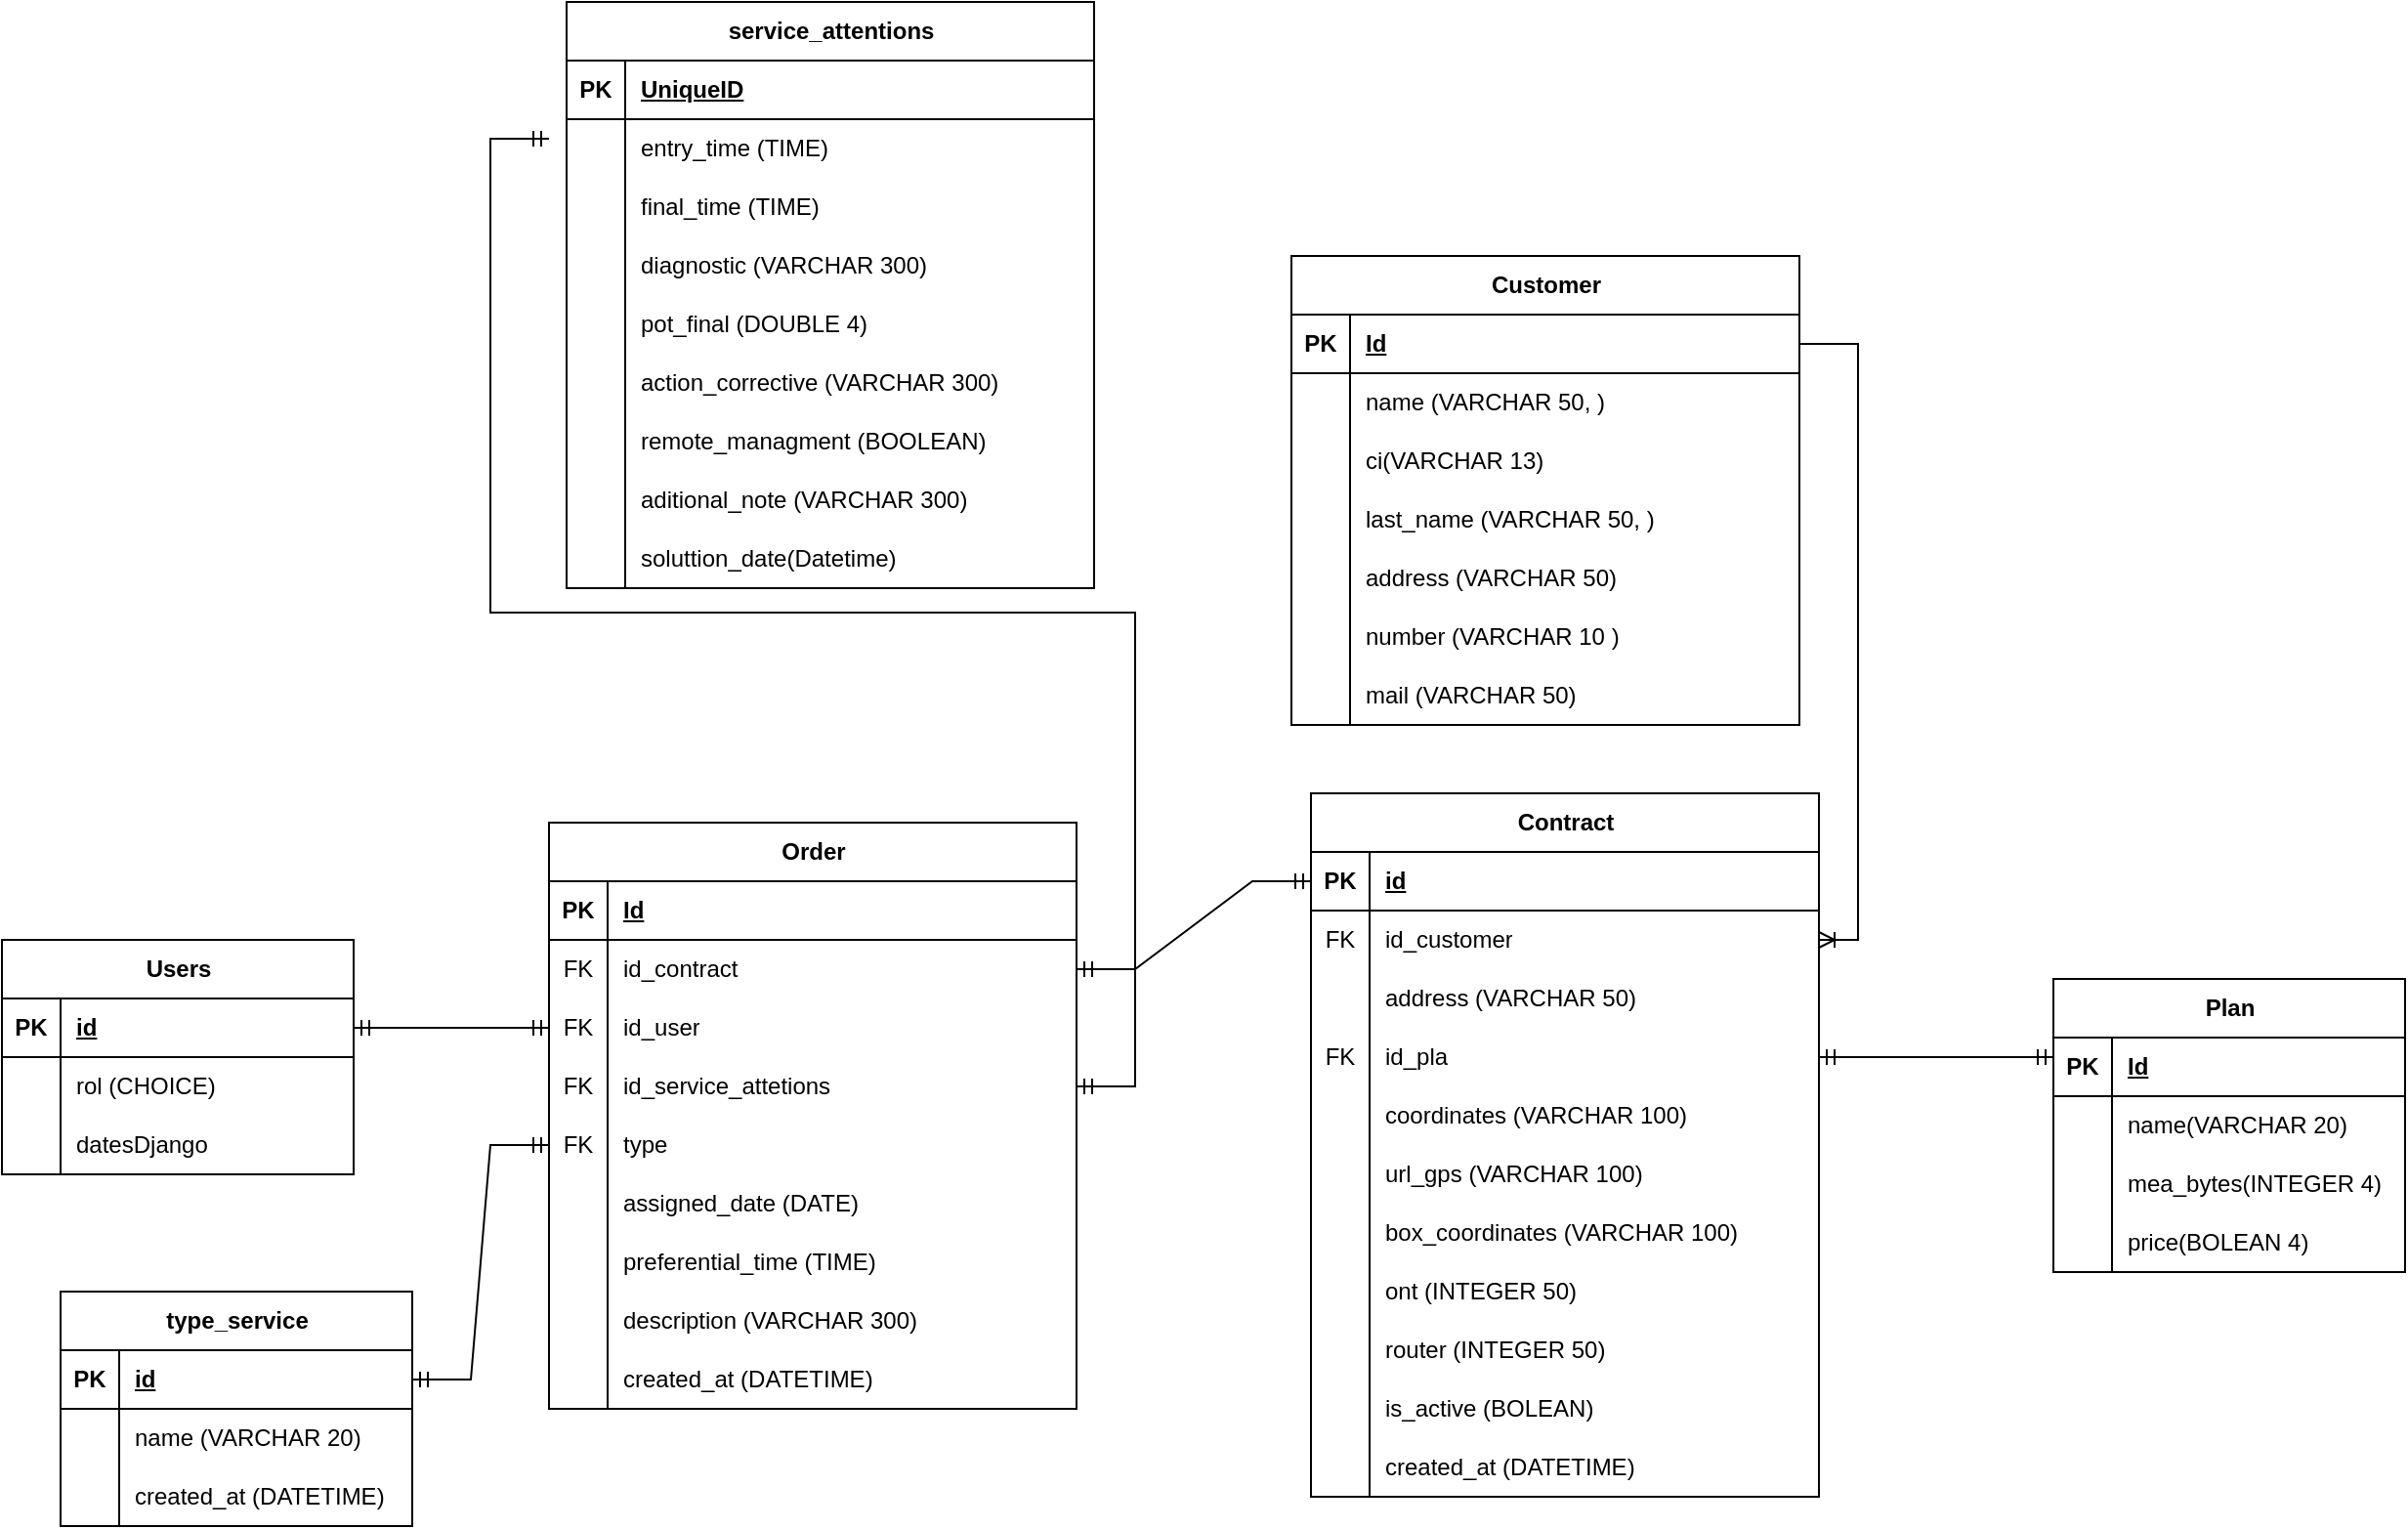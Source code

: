 <mxfile version="24.8.4">
  <diagram name="Página-1" id="Ke9Ky507XIMxo4DvuMWf">
    <mxGraphModel dx="2410" dy="1972" grid="1" gridSize="10" guides="1" tooltips="1" connect="1" arrows="1" fold="1" page="1" pageScale="1" pageWidth="827" pageHeight="1169" math="0" shadow="0">
      <root>
        <mxCell id="0" />
        <mxCell id="1" parent="0" />
        <mxCell id="CiWy5QwfZKHP5RxM1tz6-1" value="Users" style="shape=table;startSize=30;container=1;collapsible=1;childLayout=tableLayout;fixedRows=1;rowLines=0;fontStyle=1;align=center;resizeLast=1;html=1;" parent="1" vertex="1">
          <mxGeometry x="-110" y="430" width="180" height="120" as="geometry" />
        </mxCell>
        <mxCell id="CiWy5QwfZKHP5RxM1tz6-2" value="" style="shape=tableRow;horizontal=0;startSize=0;swimlaneHead=0;swimlaneBody=0;fillColor=none;collapsible=0;dropTarget=0;points=[[0,0.5],[1,0.5]];portConstraint=eastwest;top=0;left=0;right=0;bottom=1;" parent="CiWy5QwfZKHP5RxM1tz6-1" vertex="1">
          <mxGeometry y="30" width="180" height="30" as="geometry" />
        </mxCell>
        <mxCell id="CiWy5QwfZKHP5RxM1tz6-3" value="PK" style="shape=partialRectangle;connectable=0;fillColor=none;top=0;left=0;bottom=0;right=0;fontStyle=1;overflow=hidden;whiteSpace=wrap;html=1;" parent="CiWy5QwfZKHP5RxM1tz6-2" vertex="1">
          <mxGeometry width="30" height="30" as="geometry">
            <mxRectangle width="30" height="30" as="alternateBounds" />
          </mxGeometry>
        </mxCell>
        <mxCell id="CiWy5QwfZKHP5RxM1tz6-4" value="id" style="shape=partialRectangle;connectable=0;fillColor=none;top=0;left=0;bottom=0;right=0;align=left;spacingLeft=6;fontStyle=5;overflow=hidden;whiteSpace=wrap;html=1;" parent="CiWy5QwfZKHP5RxM1tz6-2" vertex="1">
          <mxGeometry x="30" width="150" height="30" as="geometry">
            <mxRectangle width="150" height="30" as="alternateBounds" />
          </mxGeometry>
        </mxCell>
        <mxCell id="CiWy5QwfZKHP5RxM1tz6-8" value="" style="shape=tableRow;horizontal=0;startSize=0;swimlaneHead=0;swimlaneBody=0;fillColor=none;collapsible=0;dropTarget=0;points=[[0,0.5],[1,0.5]];portConstraint=eastwest;top=0;left=0;right=0;bottom=0;" parent="CiWy5QwfZKHP5RxM1tz6-1" vertex="1">
          <mxGeometry y="60" width="180" height="30" as="geometry" />
        </mxCell>
        <mxCell id="CiWy5QwfZKHP5RxM1tz6-9" value="" style="shape=partialRectangle;connectable=0;fillColor=none;top=0;left=0;bottom=0;right=0;editable=1;overflow=hidden;whiteSpace=wrap;html=1;" parent="CiWy5QwfZKHP5RxM1tz6-8" vertex="1">
          <mxGeometry width="30" height="30" as="geometry">
            <mxRectangle width="30" height="30" as="alternateBounds" />
          </mxGeometry>
        </mxCell>
        <mxCell id="CiWy5QwfZKHP5RxM1tz6-10" value="rol (CHOICE)" style="shape=partialRectangle;connectable=0;fillColor=none;top=0;left=0;bottom=0;right=0;align=left;spacingLeft=6;overflow=hidden;whiteSpace=wrap;html=1;" parent="CiWy5QwfZKHP5RxM1tz6-8" vertex="1">
          <mxGeometry x="30" width="150" height="30" as="geometry">
            <mxRectangle width="150" height="30" as="alternateBounds" />
          </mxGeometry>
        </mxCell>
        <mxCell id="CiWy5QwfZKHP5RxM1tz6-5" value="" style="shape=tableRow;horizontal=0;startSize=0;swimlaneHead=0;swimlaneBody=0;fillColor=none;collapsible=0;dropTarget=0;points=[[0,0.5],[1,0.5]];portConstraint=eastwest;top=0;left=0;right=0;bottom=0;" parent="CiWy5QwfZKHP5RxM1tz6-1" vertex="1">
          <mxGeometry y="90" width="180" height="30" as="geometry" />
        </mxCell>
        <mxCell id="CiWy5QwfZKHP5RxM1tz6-6" value="" style="shape=partialRectangle;connectable=0;fillColor=none;top=0;left=0;bottom=0;right=0;editable=1;overflow=hidden;whiteSpace=wrap;html=1;" parent="CiWy5QwfZKHP5RxM1tz6-5" vertex="1">
          <mxGeometry width="30" height="30" as="geometry">
            <mxRectangle width="30" height="30" as="alternateBounds" />
          </mxGeometry>
        </mxCell>
        <mxCell id="CiWy5QwfZKHP5RxM1tz6-7" value="datesDjango" style="shape=partialRectangle;connectable=0;fillColor=none;top=0;left=0;bottom=0;right=0;align=left;spacingLeft=6;overflow=hidden;whiteSpace=wrap;html=1;" parent="CiWy5QwfZKHP5RxM1tz6-5" vertex="1">
          <mxGeometry x="30" width="150" height="30" as="geometry">
            <mxRectangle width="150" height="30" as="alternateBounds" />
          </mxGeometry>
        </mxCell>
        <mxCell id="CiWy5QwfZKHP5RxM1tz6-52" value="Contract" style="shape=table;startSize=30;container=1;collapsible=1;childLayout=tableLayout;fixedRows=1;rowLines=0;fontStyle=1;align=center;resizeLast=1;html=1;" parent="1" vertex="1">
          <mxGeometry x="560" y="355" width="260" height="360" as="geometry" />
        </mxCell>
        <mxCell id="CiWy5QwfZKHP5RxM1tz6-53" value="" style="shape=tableRow;horizontal=0;startSize=0;swimlaneHead=0;swimlaneBody=0;fillColor=none;collapsible=0;dropTarget=0;points=[[0,0.5],[1,0.5]];portConstraint=eastwest;top=0;left=0;right=0;bottom=1;" parent="CiWy5QwfZKHP5RxM1tz6-52" vertex="1">
          <mxGeometry y="30" width="260" height="30" as="geometry" />
        </mxCell>
        <mxCell id="CiWy5QwfZKHP5RxM1tz6-54" value="PK" style="shape=partialRectangle;connectable=0;fillColor=none;top=0;left=0;bottom=0;right=0;fontStyle=1;overflow=hidden;whiteSpace=wrap;html=1;" parent="CiWy5QwfZKHP5RxM1tz6-53" vertex="1">
          <mxGeometry width="30" height="30" as="geometry">
            <mxRectangle width="30" height="30" as="alternateBounds" />
          </mxGeometry>
        </mxCell>
        <mxCell id="CiWy5QwfZKHP5RxM1tz6-55" value="id" style="shape=partialRectangle;connectable=0;fillColor=none;top=0;left=0;bottom=0;right=0;align=left;spacingLeft=6;fontStyle=5;overflow=hidden;whiteSpace=wrap;html=1;" parent="CiWy5QwfZKHP5RxM1tz6-53" vertex="1">
          <mxGeometry x="30" width="230" height="30" as="geometry">
            <mxRectangle width="230" height="30" as="alternateBounds" />
          </mxGeometry>
        </mxCell>
        <mxCell id="CiWy5QwfZKHP5RxM1tz6-78" value="" style="shape=tableRow;horizontal=0;startSize=0;swimlaneHead=0;swimlaneBody=0;fillColor=none;collapsible=0;dropTarget=0;points=[[0,0.5],[1,0.5]];portConstraint=eastwest;top=0;left=0;right=0;bottom=0;" parent="CiWy5QwfZKHP5RxM1tz6-52" vertex="1">
          <mxGeometry y="60" width="260" height="30" as="geometry" />
        </mxCell>
        <mxCell id="CiWy5QwfZKHP5RxM1tz6-79" value="FK" style="shape=partialRectangle;connectable=0;fillColor=none;top=0;left=0;bottom=0;right=0;editable=1;overflow=hidden;whiteSpace=wrap;html=1;" parent="CiWy5QwfZKHP5RxM1tz6-78" vertex="1">
          <mxGeometry width="30" height="30" as="geometry">
            <mxRectangle width="30" height="30" as="alternateBounds" />
          </mxGeometry>
        </mxCell>
        <mxCell id="CiWy5QwfZKHP5RxM1tz6-80" value="id_customer" style="shape=partialRectangle;connectable=0;fillColor=none;top=0;left=0;bottom=0;right=0;align=left;spacingLeft=6;overflow=hidden;whiteSpace=wrap;html=1;" parent="CiWy5QwfZKHP5RxM1tz6-78" vertex="1">
          <mxGeometry x="30" width="230" height="30" as="geometry">
            <mxRectangle width="230" height="30" as="alternateBounds" />
          </mxGeometry>
        </mxCell>
        <mxCell id="CiWy5QwfZKHP5RxM1tz6-56" value="" style="shape=tableRow;horizontal=0;startSize=0;swimlaneHead=0;swimlaneBody=0;fillColor=none;collapsible=0;dropTarget=0;points=[[0,0.5],[1,0.5]];portConstraint=eastwest;top=0;left=0;right=0;bottom=0;" parent="CiWy5QwfZKHP5RxM1tz6-52" vertex="1">
          <mxGeometry y="90" width="260" height="30" as="geometry" />
        </mxCell>
        <mxCell id="CiWy5QwfZKHP5RxM1tz6-57" value="" style="shape=partialRectangle;connectable=0;fillColor=none;top=0;left=0;bottom=0;right=0;editable=1;overflow=hidden;whiteSpace=wrap;html=1;" parent="CiWy5QwfZKHP5RxM1tz6-56" vertex="1">
          <mxGeometry width="30" height="30" as="geometry">
            <mxRectangle width="30" height="30" as="alternateBounds" />
          </mxGeometry>
        </mxCell>
        <mxCell id="CiWy5QwfZKHP5RxM1tz6-58" value="address (VARCHAR 50)" style="shape=partialRectangle;connectable=0;fillColor=none;top=0;left=0;bottom=0;right=0;align=left;spacingLeft=6;overflow=hidden;whiteSpace=wrap;html=1;" parent="CiWy5QwfZKHP5RxM1tz6-56" vertex="1">
          <mxGeometry x="30" width="230" height="30" as="geometry">
            <mxRectangle width="230" height="30" as="alternateBounds" />
          </mxGeometry>
        </mxCell>
        <mxCell id="CiWy5QwfZKHP5RxM1tz6-59" value="" style="shape=tableRow;horizontal=0;startSize=0;swimlaneHead=0;swimlaneBody=0;fillColor=none;collapsible=0;dropTarget=0;points=[[0,0.5],[1,0.5]];portConstraint=eastwest;top=0;left=0;right=0;bottom=0;" parent="CiWy5QwfZKHP5RxM1tz6-52" vertex="1">
          <mxGeometry y="120" width="260" height="30" as="geometry" />
        </mxCell>
        <mxCell id="CiWy5QwfZKHP5RxM1tz6-60" value="FK" style="shape=partialRectangle;connectable=0;fillColor=none;top=0;left=0;bottom=0;right=0;editable=1;overflow=hidden;whiteSpace=wrap;html=1;" parent="CiWy5QwfZKHP5RxM1tz6-59" vertex="1">
          <mxGeometry width="30" height="30" as="geometry">
            <mxRectangle width="30" height="30" as="alternateBounds" />
          </mxGeometry>
        </mxCell>
        <mxCell id="CiWy5QwfZKHP5RxM1tz6-61" value="id_pla" style="shape=partialRectangle;connectable=0;fillColor=none;top=0;left=0;bottom=0;right=0;align=left;spacingLeft=6;overflow=hidden;whiteSpace=wrap;html=1;" parent="CiWy5QwfZKHP5RxM1tz6-59" vertex="1">
          <mxGeometry x="30" width="230" height="30" as="geometry">
            <mxRectangle width="230" height="30" as="alternateBounds" />
          </mxGeometry>
        </mxCell>
        <mxCell id="CiWy5QwfZKHP5RxM1tz6-62" value="" style="shape=tableRow;horizontal=0;startSize=0;swimlaneHead=0;swimlaneBody=0;fillColor=none;collapsible=0;dropTarget=0;points=[[0,0.5],[1,0.5]];portConstraint=eastwest;top=0;left=0;right=0;bottom=0;" parent="CiWy5QwfZKHP5RxM1tz6-52" vertex="1">
          <mxGeometry y="150" width="260" height="30" as="geometry" />
        </mxCell>
        <mxCell id="CiWy5QwfZKHP5RxM1tz6-63" value="" style="shape=partialRectangle;connectable=0;fillColor=none;top=0;left=0;bottom=0;right=0;editable=1;overflow=hidden;whiteSpace=wrap;html=1;" parent="CiWy5QwfZKHP5RxM1tz6-62" vertex="1">
          <mxGeometry width="30" height="30" as="geometry">
            <mxRectangle width="30" height="30" as="alternateBounds" />
          </mxGeometry>
        </mxCell>
        <mxCell id="CiWy5QwfZKHP5RxM1tz6-64" value="coordinates (VARCHAR 100)" style="shape=partialRectangle;connectable=0;fillColor=none;top=0;left=0;bottom=0;right=0;align=left;spacingLeft=6;overflow=hidden;whiteSpace=wrap;html=1;" parent="CiWy5QwfZKHP5RxM1tz6-62" vertex="1">
          <mxGeometry x="30" width="230" height="30" as="geometry">
            <mxRectangle width="230" height="30" as="alternateBounds" />
          </mxGeometry>
        </mxCell>
        <mxCell id="CiWy5QwfZKHP5RxM1tz6-65" value="" style="shape=tableRow;horizontal=0;startSize=0;swimlaneHead=0;swimlaneBody=0;fillColor=none;collapsible=0;dropTarget=0;points=[[0,0.5],[1,0.5]];portConstraint=eastwest;top=0;left=0;right=0;bottom=0;" parent="CiWy5QwfZKHP5RxM1tz6-52" vertex="1">
          <mxGeometry y="180" width="260" height="30" as="geometry" />
        </mxCell>
        <mxCell id="CiWy5QwfZKHP5RxM1tz6-66" value="" style="shape=partialRectangle;connectable=0;fillColor=none;top=0;left=0;bottom=0;right=0;editable=1;overflow=hidden;whiteSpace=wrap;html=1;" parent="CiWy5QwfZKHP5RxM1tz6-65" vertex="1">
          <mxGeometry width="30" height="30" as="geometry">
            <mxRectangle width="30" height="30" as="alternateBounds" />
          </mxGeometry>
        </mxCell>
        <mxCell id="CiWy5QwfZKHP5RxM1tz6-67" value="url_gps (VARCHAR 100)" style="shape=partialRectangle;connectable=0;fillColor=none;top=0;left=0;bottom=0;right=0;align=left;spacingLeft=6;overflow=hidden;whiteSpace=wrap;html=1;" parent="CiWy5QwfZKHP5RxM1tz6-65" vertex="1">
          <mxGeometry x="30" width="230" height="30" as="geometry">
            <mxRectangle width="230" height="30" as="alternateBounds" />
          </mxGeometry>
        </mxCell>
        <mxCell id="CiWy5QwfZKHP5RxM1tz6-68" value="" style="shape=tableRow;horizontal=0;startSize=0;swimlaneHead=0;swimlaneBody=0;fillColor=none;collapsible=0;dropTarget=0;points=[[0,0.5],[1,0.5]];portConstraint=eastwest;top=0;left=0;right=0;bottom=0;" parent="CiWy5QwfZKHP5RxM1tz6-52" vertex="1">
          <mxGeometry y="210" width="260" height="30" as="geometry" />
        </mxCell>
        <mxCell id="CiWy5QwfZKHP5RxM1tz6-69" value="" style="shape=partialRectangle;connectable=0;fillColor=none;top=0;left=0;bottom=0;right=0;editable=1;overflow=hidden;whiteSpace=wrap;html=1;" parent="CiWy5QwfZKHP5RxM1tz6-68" vertex="1">
          <mxGeometry width="30" height="30" as="geometry">
            <mxRectangle width="30" height="30" as="alternateBounds" />
          </mxGeometry>
        </mxCell>
        <mxCell id="CiWy5QwfZKHP5RxM1tz6-70" value="box_coordinates (VARCHAR 100)" style="shape=partialRectangle;connectable=0;fillColor=none;top=0;left=0;bottom=0;right=0;align=left;spacingLeft=6;overflow=hidden;whiteSpace=wrap;html=1;" parent="CiWy5QwfZKHP5RxM1tz6-68" vertex="1">
          <mxGeometry x="30" width="230" height="30" as="geometry">
            <mxRectangle width="230" height="30" as="alternateBounds" />
          </mxGeometry>
        </mxCell>
        <mxCell id="CiWy5QwfZKHP5RxM1tz6-71" value="" style="shape=tableRow;horizontal=0;startSize=0;swimlaneHead=0;swimlaneBody=0;fillColor=none;collapsible=0;dropTarget=0;points=[[0,0.5],[1,0.5]];portConstraint=eastwest;top=0;left=0;right=0;bottom=0;" parent="CiWy5QwfZKHP5RxM1tz6-52" vertex="1">
          <mxGeometry y="240" width="260" height="30" as="geometry" />
        </mxCell>
        <mxCell id="CiWy5QwfZKHP5RxM1tz6-72" value="" style="shape=partialRectangle;connectable=0;fillColor=none;top=0;left=0;bottom=0;right=0;editable=1;overflow=hidden;whiteSpace=wrap;html=1;" parent="CiWy5QwfZKHP5RxM1tz6-71" vertex="1">
          <mxGeometry width="30" height="30" as="geometry">
            <mxRectangle width="30" height="30" as="alternateBounds" />
          </mxGeometry>
        </mxCell>
        <mxCell id="CiWy5QwfZKHP5RxM1tz6-73" value="ont (INTEGER 50)" style="shape=partialRectangle;connectable=0;fillColor=none;top=0;left=0;bottom=0;right=0;align=left;spacingLeft=6;overflow=hidden;whiteSpace=wrap;html=1;" parent="CiWy5QwfZKHP5RxM1tz6-71" vertex="1">
          <mxGeometry x="30" width="230" height="30" as="geometry">
            <mxRectangle width="230" height="30" as="alternateBounds" />
          </mxGeometry>
        </mxCell>
        <mxCell id="CiWy5QwfZKHP5RxM1tz6-74" value="" style="shape=tableRow;horizontal=0;startSize=0;swimlaneHead=0;swimlaneBody=0;fillColor=none;collapsible=0;dropTarget=0;points=[[0,0.5],[1,0.5]];portConstraint=eastwest;top=0;left=0;right=0;bottom=0;" parent="CiWy5QwfZKHP5RxM1tz6-52" vertex="1">
          <mxGeometry y="270" width="260" height="30" as="geometry" />
        </mxCell>
        <mxCell id="CiWy5QwfZKHP5RxM1tz6-75" value="" style="shape=partialRectangle;connectable=0;fillColor=none;top=0;left=0;bottom=0;right=0;editable=1;overflow=hidden;whiteSpace=wrap;html=1;" parent="CiWy5QwfZKHP5RxM1tz6-74" vertex="1">
          <mxGeometry width="30" height="30" as="geometry">
            <mxRectangle width="30" height="30" as="alternateBounds" />
          </mxGeometry>
        </mxCell>
        <mxCell id="CiWy5QwfZKHP5RxM1tz6-76" value="router (INTEGER 50)" style="shape=partialRectangle;connectable=0;fillColor=none;top=0;left=0;bottom=0;right=0;align=left;spacingLeft=6;overflow=hidden;whiteSpace=wrap;html=1;" parent="CiWy5QwfZKHP5RxM1tz6-74" vertex="1">
          <mxGeometry x="30" width="230" height="30" as="geometry">
            <mxRectangle width="230" height="30" as="alternateBounds" />
          </mxGeometry>
        </mxCell>
        <mxCell id="CiWy5QwfZKHP5RxM1tz6-147" value="" style="shape=tableRow;horizontal=0;startSize=0;swimlaneHead=0;swimlaneBody=0;fillColor=none;collapsible=0;dropTarget=0;points=[[0,0.5],[1,0.5]];portConstraint=eastwest;top=0;left=0;right=0;bottom=0;" parent="CiWy5QwfZKHP5RxM1tz6-52" vertex="1">
          <mxGeometry y="300" width="260" height="30" as="geometry" />
        </mxCell>
        <mxCell id="CiWy5QwfZKHP5RxM1tz6-148" value="" style="shape=partialRectangle;connectable=0;fillColor=none;top=0;left=0;bottom=0;right=0;editable=1;overflow=hidden;whiteSpace=wrap;html=1;" parent="CiWy5QwfZKHP5RxM1tz6-147" vertex="1">
          <mxGeometry width="30" height="30" as="geometry">
            <mxRectangle width="30" height="30" as="alternateBounds" />
          </mxGeometry>
        </mxCell>
        <mxCell id="CiWy5QwfZKHP5RxM1tz6-149" value="is_active (BOLEAN)" style="shape=partialRectangle;connectable=0;fillColor=none;top=0;left=0;bottom=0;right=0;align=left;spacingLeft=6;overflow=hidden;whiteSpace=wrap;html=1;" parent="CiWy5QwfZKHP5RxM1tz6-147" vertex="1">
          <mxGeometry x="30" width="230" height="30" as="geometry">
            <mxRectangle width="230" height="30" as="alternateBounds" />
          </mxGeometry>
        </mxCell>
        <mxCell id="CiWy5QwfZKHP5RxM1tz6-187" value="" style="shape=tableRow;horizontal=0;startSize=0;swimlaneHead=0;swimlaneBody=0;fillColor=none;collapsible=0;dropTarget=0;points=[[0,0.5],[1,0.5]];portConstraint=eastwest;top=0;left=0;right=0;bottom=0;" parent="CiWy5QwfZKHP5RxM1tz6-52" vertex="1">
          <mxGeometry y="330" width="260" height="30" as="geometry" />
        </mxCell>
        <mxCell id="CiWy5QwfZKHP5RxM1tz6-188" value="" style="shape=partialRectangle;connectable=0;fillColor=none;top=0;left=0;bottom=0;right=0;editable=1;overflow=hidden;whiteSpace=wrap;html=1;" parent="CiWy5QwfZKHP5RxM1tz6-187" vertex="1">
          <mxGeometry width="30" height="30" as="geometry">
            <mxRectangle width="30" height="30" as="alternateBounds" />
          </mxGeometry>
        </mxCell>
        <mxCell id="CiWy5QwfZKHP5RxM1tz6-189" value="created_at (DATETIME)" style="shape=partialRectangle;connectable=0;fillColor=none;top=0;left=0;bottom=0;right=0;align=left;spacingLeft=6;overflow=hidden;whiteSpace=wrap;html=1;" parent="CiWy5QwfZKHP5RxM1tz6-187" vertex="1">
          <mxGeometry x="30" width="230" height="30" as="geometry">
            <mxRectangle width="230" height="30" as="alternateBounds" />
          </mxGeometry>
        </mxCell>
        <mxCell id="CiWy5QwfZKHP5RxM1tz6-14" value="Customer" style="shape=table;startSize=30;container=1;collapsible=1;childLayout=tableLayout;fixedRows=1;rowLines=0;fontStyle=1;align=center;resizeLast=1;html=1;" parent="1" vertex="1">
          <mxGeometry x="550" y="80" width="260" height="240" as="geometry" />
        </mxCell>
        <mxCell id="CiWy5QwfZKHP5RxM1tz6-15" value="" style="shape=tableRow;horizontal=0;startSize=0;swimlaneHead=0;swimlaneBody=0;fillColor=none;collapsible=0;dropTarget=0;points=[[0,0.5],[1,0.5]];portConstraint=eastwest;top=0;left=0;right=0;bottom=1;" parent="CiWy5QwfZKHP5RxM1tz6-14" vertex="1">
          <mxGeometry y="30" width="260" height="30" as="geometry" />
        </mxCell>
        <mxCell id="CiWy5QwfZKHP5RxM1tz6-16" value="PK" style="shape=partialRectangle;connectable=0;fillColor=none;top=0;left=0;bottom=0;right=0;fontStyle=1;overflow=hidden;whiteSpace=wrap;html=1;" parent="CiWy5QwfZKHP5RxM1tz6-15" vertex="1">
          <mxGeometry width="30" height="30" as="geometry">
            <mxRectangle width="30" height="30" as="alternateBounds" />
          </mxGeometry>
        </mxCell>
        <mxCell id="CiWy5QwfZKHP5RxM1tz6-17" value="Id" style="shape=partialRectangle;connectable=0;fillColor=none;top=0;left=0;bottom=0;right=0;align=left;spacingLeft=6;fontStyle=5;overflow=hidden;whiteSpace=wrap;html=1;" parent="CiWy5QwfZKHP5RxM1tz6-15" vertex="1">
          <mxGeometry x="30" width="230" height="30" as="geometry">
            <mxRectangle width="230" height="30" as="alternateBounds" />
          </mxGeometry>
        </mxCell>
        <mxCell id="ktYe_X0hjbZB-a_wrZlX-40" value="" style="shape=tableRow;horizontal=0;startSize=0;swimlaneHead=0;swimlaneBody=0;fillColor=none;collapsible=0;dropTarget=0;points=[[0,0.5],[1,0.5]];portConstraint=eastwest;top=0;left=0;right=0;bottom=0;" vertex="1" parent="CiWy5QwfZKHP5RxM1tz6-14">
          <mxGeometry y="60" width="260" height="30" as="geometry" />
        </mxCell>
        <mxCell id="ktYe_X0hjbZB-a_wrZlX-41" value="" style="shape=partialRectangle;connectable=0;fillColor=none;top=0;left=0;bottom=0;right=0;editable=1;overflow=hidden;whiteSpace=wrap;html=1;" vertex="1" parent="ktYe_X0hjbZB-a_wrZlX-40">
          <mxGeometry width="30" height="30" as="geometry">
            <mxRectangle width="30" height="30" as="alternateBounds" />
          </mxGeometry>
        </mxCell>
        <mxCell id="ktYe_X0hjbZB-a_wrZlX-42" value="name (VARCHAR 50, )" style="shape=partialRectangle;connectable=0;fillColor=none;top=0;left=0;bottom=0;right=0;align=left;spacingLeft=6;overflow=hidden;whiteSpace=wrap;html=1;" vertex="1" parent="ktYe_X0hjbZB-a_wrZlX-40">
          <mxGeometry x="30" width="230" height="30" as="geometry">
            <mxRectangle width="230" height="30" as="alternateBounds" />
          </mxGeometry>
        </mxCell>
        <mxCell id="CiWy5QwfZKHP5RxM1tz6-18" value="" style="shape=tableRow;horizontal=0;startSize=0;swimlaneHead=0;swimlaneBody=0;fillColor=none;collapsible=0;dropTarget=0;points=[[0,0.5],[1,0.5]];portConstraint=eastwest;top=0;left=0;right=0;bottom=0;" parent="CiWy5QwfZKHP5RxM1tz6-14" vertex="1">
          <mxGeometry y="90" width="260" height="30" as="geometry" />
        </mxCell>
        <mxCell id="CiWy5QwfZKHP5RxM1tz6-19" value="" style="shape=partialRectangle;connectable=0;fillColor=none;top=0;left=0;bottom=0;right=0;editable=1;overflow=hidden;whiteSpace=wrap;html=1;" parent="CiWy5QwfZKHP5RxM1tz6-18" vertex="1">
          <mxGeometry width="30" height="30" as="geometry">
            <mxRectangle width="30" height="30" as="alternateBounds" />
          </mxGeometry>
        </mxCell>
        <mxCell id="CiWy5QwfZKHP5RxM1tz6-20" value="ci(VARCHAR 13)" style="shape=partialRectangle;connectable=0;fillColor=none;top=0;left=0;bottom=0;right=0;align=left;spacingLeft=6;overflow=hidden;whiteSpace=wrap;html=1;" parent="CiWy5QwfZKHP5RxM1tz6-18" vertex="1">
          <mxGeometry x="30" width="230" height="30" as="geometry">
            <mxRectangle width="230" height="30" as="alternateBounds" />
          </mxGeometry>
        </mxCell>
        <mxCell id="CiWy5QwfZKHP5RxM1tz6-21" value="" style="shape=tableRow;horizontal=0;startSize=0;swimlaneHead=0;swimlaneBody=0;fillColor=none;collapsible=0;dropTarget=0;points=[[0,0.5],[1,0.5]];portConstraint=eastwest;top=0;left=0;right=0;bottom=0;" parent="CiWy5QwfZKHP5RxM1tz6-14" vertex="1">
          <mxGeometry y="120" width="260" height="30" as="geometry" />
        </mxCell>
        <mxCell id="CiWy5QwfZKHP5RxM1tz6-22" value="" style="shape=partialRectangle;connectable=0;fillColor=none;top=0;left=0;bottom=0;right=0;editable=1;overflow=hidden;whiteSpace=wrap;html=1;" parent="CiWy5QwfZKHP5RxM1tz6-21" vertex="1">
          <mxGeometry width="30" height="30" as="geometry">
            <mxRectangle width="30" height="30" as="alternateBounds" />
          </mxGeometry>
        </mxCell>
        <mxCell id="CiWy5QwfZKHP5RxM1tz6-23" value="last_name (VARCHAR 50, )" style="shape=partialRectangle;connectable=0;fillColor=none;top=0;left=0;bottom=0;right=0;align=left;spacingLeft=6;overflow=hidden;whiteSpace=wrap;html=1;" parent="CiWy5QwfZKHP5RxM1tz6-21" vertex="1">
          <mxGeometry x="30" width="230" height="30" as="geometry">
            <mxRectangle width="230" height="30" as="alternateBounds" />
          </mxGeometry>
        </mxCell>
        <mxCell id="CiWy5QwfZKHP5RxM1tz6-24" value="" style="shape=tableRow;horizontal=0;startSize=0;swimlaneHead=0;swimlaneBody=0;fillColor=none;collapsible=0;dropTarget=0;points=[[0,0.5],[1,0.5]];portConstraint=eastwest;top=0;left=0;right=0;bottom=0;" parent="CiWy5QwfZKHP5RxM1tz6-14" vertex="1">
          <mxGeometry y="150" width="260" height="30" as="geometry" />
        </mxCell>
        <mxCell id="CiWy5QwfZKHP5RxM1tz6-25" value="" style="shape=partialRectangle;connectable=0;fillColor=none;top=0;left=0;bottom=0;right=0;editable=1;overflow=hidden;whiteSpace=wrap;html=1;" parent="CiWy5QwfZKHP5RxM1tz6-24" vertex="1">
          <mxGeometry width="30" height="30" as="geometry">
            <mxRectangle width="30" height="30" as="alternateBounds" />
          </mxGeometry>
        </mxCell>
        <mxCell id="CiWy5QwfZKHP5RxM1tz6-26" value="address (VARCHAR 50)" style="shape=partialRectangle;connectable=0;fillColor=none;top=0;left=0;bottom=0;right=0;align=left;spacingLeft=6;overflow=hidden;whiteSpace=wrap;html=1;" parent="CiWy5QwfZKHP5RxM1tz6-24" vertex="1">
          <mxGeometry x="30" width="230" height="30" as="geometry">
            <mxRectangle width="230" height="30" as="alternateBounds" />
          </mxGeometry>
        </mxCell>
        <mxCell id="CiWy5QwfZKHP5RxM1tz6-46" value="" style="shape=tableRow;horizontal=0;startSize=0;swimlaneHead=0;swimlaneBody=0;fillColor=none;collapsible=0;dropTarget=0;points=[[0,0.5],[1,0.5]];portConstraint=eastwest;top=0;left=0;right=0;bottom=0;" parent="CiWy5QwfZKHP5RxM1tz6-14" vertex="1">
          <mxGeometry y="180" width="260" height="30" as="geometry" />
        </mxCell>
        <mxCell id="CiWy5QwfZKHP5RxM1tz6-47" value="" style="shape=partialRectangle;connectable=0;fillColor=none;top=0;left=0;bottom=0;right=0;editable=1;overflow=hidden;whiteSpace=wrap;html=1;" parent="CiWy5QwfZKHP5RxM1tz6-46" vertex="1">
          <mxGeometry width="30" height="30" as="geometry">
            <mxRectangle width="30" height="30" as="alternateBounds" />
          </mxGeometry>
        </mxCell>
        <mxCell id="CiWy5QwfZKHP5RxM1tz6-48" value="number (VARCHAR 10 )" style="shape=partialRectangle;connectable=0;fillColor=none;top=0;left=0;bottom=0;right=0;align=left;spacingLeft=6;overflow=hidden;whiteSpace=wrap;html=1;" parent="CiWy5QwfZKHP5RxM1tz6-46" vertex="1">
          <mxGeometry x="30" width="230" height="30" as="geometry">
            <mxRectangle width="230" height="30" as="alternateBounds" />
          </mxGeometry>
        </mxCell>
        <mxCell id="CiWy5QwfZKHP5RxM1tz6-49" value="" style="shape=tableRow;horizontal=0;startSize=0;swimlaneHead=0;swimlaneBody=0;fillColor=none;collapsible=0;dropTarget=0;points=[[0,0.5],[1,0.5]];portConstraint=eastwest;top=0;left=0;right=0;bottom=0;" parent="CiWy5QwfZKHP5RxM1tz6-14" vertex="1">
          <mxGeometry y="210" width="260" height="30" as="geometry" />
        </mxCell>
        <mxCell id="CiWy5QwfZKHP5RxM1tz6-50" value="" style="shape=partialRectangle;connectable=0;fillColor=none;top=0;left=0;bottom=0;right=0;editable=1;overflow=hidden;whiteSpace=wrap;html=1;" parent="CiWy5QwfZKHP5RxM1tz6-49" vertex="1">
          <mxGeometry width="30" height="30" as="geometry">
            <mxRectangle width="30" height="30" as="alternateBounds" />
          </mxGeometry>
        </mxCell>
        <mxCell id="CiWy5QwfZKHP5RxM1tz6-51" value="mail (VARCHAR 50)" style="shape=partialRectangle;connectable=0;fillColor=none;top=0;left=0;bottom=0;right=0;align=left;spacingLeft=6;overflow=hidden;whiteSpace=wrap;html=1;" parent="CiWy5QwfZKHP5RxM1tz6-49" vertex="1">
          <mxGeometry x="30" width="230" height="30" as="geometry">
            <mxRectangle width="230" height="30" as="alternateBounds" />
          </mxGeometry>
        </mxCell>
        <mxCell id="CiWy5QwfZKHP5RxM1tz6-83" value="Order" style="shape=table;startSize=30;container=1;collapsible=1;childLayout=tableLayout;fixedRows=1;rowLines=0;fontStyle=1;align=center;resizeLast=1;html=1;" parent="1" vertex="1">
          <mxGeometry x="170" y="370" width="270" height="300" as="geometry" />
        </mxCell>
        <mxCell id="CiWy5QwfZKHP5RxM1tz6-84" value="" style="shape=tableRow;horizontal=0;startSize=0;swimlaneHead=0;swimlaneBody=0;fillColor=none;collapsible=0;dropTarget=0;points=[[0,0.5],[1,0.5]];portConstraint=eastwest;top=0;left=0;right=0;bottom=1;" parent="CiWy5QwfZKHP5RxM1tz6-83" vertex="1">
          <mxGeometry y="30" width="270" height="30" as="geometry" />
        </mxCell>
        <mxCell id="CiWy5QwfZKHP5RxM1tz6-85" value="PK" style="shape=partialRectangle;connectable=0;fillColor=none;top=0;left=0;bottom=0;right=0;fontStyle=1;overflow=hidden;whiteSpace=wrap;html=1;" parent="CiWy5QwfZKHP5RxM1tz6-84" vertex="1">
          <mxGeometry width="30" height="30" as="geometry">
            <mxRectangle width="30" height="30" as="alternateBounds" />
          </mxGeometry>
        </mxCell>
        <mxCell id="CiWy5QwfZKHP5RxM1tz6-86" value="Id" style="shape=partialRectangle;connectable=0;fillColor=none;top=0;left=0;bottom=0;right=0;align=left;spacingLeft=6;fontStyle=5;overflow=hidden;whiteSpace=wrap;html=1;" parent="CiWy5QwfZKHP5RxM1tz6-84" vertex="1">
          <mxGeometry x="30" width="240" height="30" as="geometry">
            <mxRectangle width="240" height="30" as="alternateBounds" />
          </mxGeometry>
        </mxCell>
        <mxCell id="CiWy5QwfZKHP5RxM1tz6-90" value="" style="shape=tableRow;horizontal=0;startSize=0;swimlaneHead=0;swimlaneBody=0;fillColor=none;collapsible=0;dropTarget=0;points=[[0,0.5],[1,0.5]];portConstraint=eastwest;top=0;left=0;right=0;bottom=0;" parent="CiWy5QwfZKHP5RxM1tz6-83" vertex="1">
          <mxGeometry y="60" width="270" height="30" as="geometry" />
        </mxCell>
        <mxCell id="CiWy5QwfZKHP5RxM1tz6-91" value="FK" style="shape=partialRectangle;connectable=0;fillColor=none;top=0;left=0;bottom=0;right=0;editable=1;overflow=hidden;whiteSpace=wrap;html=1;" parent="CiWy5QwfZKHP5RxM1tz6-90" vertex="1">
          <mxGeometry width="30" height="30" as="geometry">
            <mxRectangle width="30" height="30" as="alternateBounds" />
          </mxGeometry>
        </mxCell>
        <mxCell id="CiWy5QwfZKHP5RxM1tz6-92" value="id_contract" style="shape=partialRectangle;connectable=0;fillColor=none;top=0;left=0;bottom=0;right=0;align=left;spacingLeft=6;overflow=hidden;whiteSpace=wrap;html=1;" parent="CiWy5QwfZKHP5RxM1tz6-90" vertex="1">
          <mxGeometry x="30" width="240" height="30" as="geometry">
            <mxRectangle width="240" height="30" as="alternateBounds" />
          </mxGeometry>
        </mxCell>
        <mxCell id="CiWy5QwfZKHP5RxM1tz6-93" value="" style="shape=tableRow;horizontal=0;startSize=0;swimlaneHead=0;swimlaneBody=0;fillColor=none;collapsible=0;dropTarget=0;points=[[0,0.5],[1,0.5]];portConstraint=eastwest;top=0;left=0;right=0;bottom=0;" parent="CiWy5QwfZKHP5RxM1tz6-83" vertex="1">
          <mxGeometry y="90" width="270" height="30" as="geometry" />
        </mxCell>
        <mxCell id="CiWy5QwfZKHP5RxM1tz6-94" value="FK" style="shape=partialRectangle;connectable=0;fillColor=none;top=0;left=0;bottom=0;right=0;editable=1;overflow=hidden;whiteSpace=wrap;html=1;" parent="CiWy5QwfZKHP5RxM1tz6-93" vertex="1">
          <mxGeometry width="30" height="30" as="geometry">
            <mxRectangle width="30" height="30" as="alternateBounds" />
          </mxGeometry>
        </mxCell>
        <mxCell id="CiWy5QwfZKHP5RxM1tz6-95" value="id_user" style="shape=partialRectangle;connectable=0;fillColor=none;top=0;left=0;bottom=0;right=0;align=left;spacingLeft=6;overflow=hidden;whiteSpace=wrap;html=1;" parent="CiWy5QwfZKHP5RxM1tz6-93" vertex="1">
          <mxGeometry x="30" width="240" height="30" as="geometry">
            <mxRectangle width="240" height="30" as="alternateBounds" />
          </mxGeometry>
        </mxCell>
        <mxCell id="ktYe_X0hjbZB-a_wrZlX-34" value="" style="shape=tableRow;horizontal=0;startSize=0;swimlaneHead=0;swimlaneBody=0;fillColor=none;collapsible=0;dropTarget=0;points=[[0,0.5],[1,0.5]];portConstraint=eastwest;top=0;left=0;right=0;bottom=0;" vertex="1" parent="CiWy5QwfZKHP5RxM1tz6-83">
          <mxGeometry y="120" width="270" height="30" as="geometry" />
        </mxCell>
        <mxCell id="ktYe_X0hjbZB-a_wrZlX-35" value="FK" style="shape=partialRectangle;connectable=0;fillColor=none;top=0;left=0;bottom=0;right=0;editable=1;overflow=hidden;whiteSpace=wrap;html=1;" vertex="1" parent="ktYe_X0hjbZB-a_wrZlX-34">
          <mxGeometry width="30" height="30" as="geometry">
            <mxRectangle width="30" height="30" as="alternateBounds" />
          </mxGeometry>
        </mxCell>
        <mxCell id="ktYe_X0hjbZB-a_wrZlX-36" value="id_service_attetions" style="shape=partialRectangle;connectable=0;fillColor=none;top=0;left=0;bottom=0;right=0;align=left;spacingLeft=6;overflow=hidden;whiteSpace=wrap;html=1;" vertex="1" parent="ktYe_X0hjbZB-a_wrZlX-34">
          <mxGeometry x="30" width="240" height="30" as="geometry">
            <mxRectangle width="240" height="30" as="alternateBounds" />
          </mxGeometry>
        </mxCell>
        <mxCell id="CiWy5QwfZKHP5RxM1tz6-108" value="" style="shape=tableRow;horizontal=0;startSize=0;swimlaneHead=0;swimlaneBody=0;fillColor=none;collapsible=0;dropTarget=0;points=[[0,0.5],[1,0.5]];portConstraint=eastwest;top=0;left=0;right=0;bottom=0;" parent="CiWy5QwfZKHP5RxM1tz6-83" vertex="1">
          <mxGeometry y="150" width="270" height="30" as="geometry" />
        </mxCell>
        <mxCell id="CiWy5QwfZKHP5RxM1tz6-109" value="FK" style="shape=partialRectangle;connectable=0;fillColor=none;top=0;left=0;bottom=0;right=0;editable=1;overflow=hidden;whiteSpace=wrap;html=1;" parent="CiWy5QwfZKHP5RxM1tz6-108" vertex="1">
          <mxGeometry width="30" height="30" as="geometry">
            <mxRectangle width="30" height="30" as="alternateBounds" />
          </mxGeometry>
        </mxCell>
        <mxCell id="CiWy5QwfZKHP5RxM1tz6-110" value="type" style="shape=partialRectangle;connectable=0;fillColor=none;top=0;left=0;bottom=0;right=0;align=left;spacingLeft=6;overflow=hidden;whiteSpace=wrap;html=1;" parent="CiWy5QwfZKHP5RxM1tz6-108" vertex="1">
          <mxGeometry x="30" width="240" height="30" as="geometry">
            <mxRectangle width="240" height="30" as="alternateBounds" />
          </mxGeometry>
        </mxCell>
        <mxCell id="CiWy5QwfZKHP5RxM1tz6-102" value="" style="shape=tableRow;horizontal=0;startSize=0;swimlaneHead=0;swimlaneBody=0;fillColor=none;collapsible=0;dropTarget=0;points=[[0,0.5],[1,0.5]];portConstraint=eastwest;top=0;left=0;right=0;bottom=0;" parent="CiWy5QwfZKHP5RxM1tz6-83" vertex="1">
          <mxGeometry y="180" width="270" height="30" as="geometry" />
        </mxCell>
        <mxCell id="CiWy5QwfZKHP5RxM1tz6-103" value="" style="shape=partialRectangle;connectable=0;fillColor=none;top=0;left=0;bottom=0;right=0;editable=1;overflow=hidden;whiteSpace=wrap;html=1;" parent="CiWy5QwfZKHP5RxM1tz6-102" vertex="1">
          <mxGeometry width="30" height="30" as="geometry">
            <mxRectangle width="30" height="30" as="alternateBounds" />
          </mxGeometry>
        </mxCell>
        <mxCell id="CiWy5QwfZKHP5RxM1tz6-104" value="assigned_date (DATE)" style="shape=partialRectangle;connectable=0;fillColor=none;top=0;left=0;bottom=0;right=0;align=left;spacingLeft=6;overflow=hidden;whiteSpace=wrap;html=1;" parent="CiWy5QwfZKHP5RxM1tz6-102" vertex="1">
          <mxGeometry x="30" width="240" height="30" as="geometry">
            <mxRectangle width="240" height="30" as="alternateBounds" />
          </mxGeometry>
        </mxCell>
        <mxCell id="CiWy5QwfZKHP5RxM1tz6-96" value="" style="shape=tableRow;horizontal=0;startSize=0;swimlaneHead=0;swimlaneBody=0;fillColor=none;collapsible=0;dropTarget=0;points=[[0,0.5],[1,0.5]];portConstraint=eastwest;top=0;left=0;right=0;bottom=0;" parent="CiWy5QwfZKHP5RxM1tz6-83" vertex="1">
          <mxGeometry y="210" width="270" height="30" as="geometry" />
        </mxCell>
        <mxCell id="CiWy5QwfZKHP5RxM1tz6-97" value="" style="shape=partialRectangle;connectable=0;fillColor=none;top=0;left=0;bottom=0;right=0;editable=1;overflow=hidden;whiteSpace=wrap;html=1;" parent="CiWy5QwfZKHP5RxM1tz6-96" vertex="1">
          <mxGeometry width="30" height="30" as="geometry">
            <mxRectangle width="30" height="30" as="alternateBounds" />
          </mxGeometry>
        </mxCell>
        <mxCell id="CiWy5QwfZKHP5RxM1tz6-98" value="preferential_time (TIME)" style="shape=partialRectangle;connectable=0;fillColor=none;top=0;left=0;bottom=0;right=0;align=left;spacingLeft=6;overflow=hidden;whiteSpace=wrap;html=1;" parent="CiWy5QwfZKHP5RxM1tz6-96" vertex="1">
          <mxGeometry x="30" width="240" height="30" as="geometry">
            <mxRectangle width="240" height="30" as="alternateBounds" />
          </mxGeometry>
        </mxCell>
        <mxCell id="CiWy5QwfZKHP5RxM1tz6-120" value="" style="shape=tableRow;horizontal=0;startSize=0;swimlaneHead=0;swimlaneBody=0;fillColor=none;collapsible=0;dropTarget=0;points=[[0,0.5],[1,0.5]];portConstraint=eastwest;top=0;left=0;right=0;bottom=0;" parent="CiWy5QwfZKHP5RxM1tz6-83" vertex="1">
          <mxGeometry y="240" width="270" height="30" as="geometry" />
        </mxCell>
        <mxCell id="CiWy5QwfZKHP5RxM1tz6-121" value="" style="shape=partialRectangle;connectable=0;fillColor=none;top=0;left=0;bottom=0;right=0;editable=1;overflow=hidden;whiteSpace=wrap;html=1;" parent="CiWy5QwfZKHP5RxM1tz6-120" vertex="1">
          <mxGeometry width="30" height="30" as="geometry">
            <mxRectangle width="30" height="30" as="alternateBounds" />
          </mxGeometry>
        </mxCell>
        <mxCell id="CiWy5QwfZKHP5RxM1tz6-122" value="description (VARCHAR 300)" style="shape=partialRectangle;connectable=0;fillColor=none;top=0;left=0;bottom=0;right=0;align=left;spacingLeft=6;overflow=hidden;whiteSpace=wrap;html=1;" parent="CiWy5QwfZKHP5RxM1tz6-120" vertex="1">
          <mxGeometry x="30" width="240" height="30" as="geometry">
            <mxRectangle width="240" height="30" as="alternateBounds" />
          </mxGeometry>
        </mxCell>
        <mxCell id="CiWy5QwfZKHP5RxM1tz6-190" value="" style="shape=tableRow;horizontal=0;startSize=0;swimlaneHead=0;swimlaneBody=0;fillColor=none;collapsible=0;dropTarget=0;points=[[0,0.5],[1,0.5]];portConstraint=eastwest;top=0;left=0;right=0;bottom=0;" parent="CiWy5QwfZKHP5RxM1tz6-83" vertex="1">
          <mxGeometry y="270" width="270" height="30" as="geometry" />
        </mxCell>
        <mxCell id="CiWy5QwfZKHP5RxM1tz6-191" value="" style="shape=partialRectangle;connectable=0;fillColor=none;top=0;left=0;bottom=0;right=0;editable=1;overflow=hidden;whiteSpace=wrap;html=1;" parent="CiWy5QwfZKHP5RxM1tz6-190" vertex="1">
          <mxGeometry width="30" height="30" as="geometry">
            <mxRectangle width="30" height="30" as="alternateBounds" />
          </mxGeometry>
        </mxCell>
        <mxCell id="CiWy5QwfZKHP5RxM1tz6-192" value="created_at (DATETIME)" style="shape=partialRectangle;connectable=0;fillColor=none;top=0;left=0;bottom=0;right=0;align=left;spacingLeft=6;overflow=hidden;whiteSpace=wrap;html=1;" parent="CiWy5QwfZKHP5RxM1tz6-190" vertex="1">
          <mxGeometry x="30" width="240" height="30" as="geometry">
            <mxRectangle width="240" height="30" as="alternateBounds" />
          </mxGeometry>
        </mxCell>
        <mxCell id="CiWy5QwfZKHP5RxM1tz6-116" value="" style="edgeStyle=entityRelationEdgeStyle;fontSize=12;html=1;endArrow=ERmandOne;startArrow=ERmandOne;rounded=0;entryX=0;entryY=0.5;entryDx=0;entryDy=0;exitX=1;exitY=0.5;exitDx=0;exitDy=0;" parent="1" source="CiWy5QwfZKHP5RxM1tz6-90" target="CiWy5QwfZKHP5RxM1tz6-53" edge="1">
          <mxGeometry width="100" height="100" relative="1" as="geometry">
            <mxPoint x="260" y="420" as="sourcePoint" />
            <mxPoint x="360" y="320" as="targetPoint" />
            <Array as="points">
              <mxPoint x="460" y="410" />
            </Array>
          </mxGeometry>
        </mxCell>
        <mxCell id="CiWy5QwfZKHP5RxM1tz6-119" value="" style="edgeStyle=entityRelationEdgeStyle;fontSize=12;html=1;endArrow=ERmandOne;startArrow=ERmandOne;rounded=0;exitX=1;exitY=0.5;exitDx=0;exitDy=0;entryX=0;entryY=0.5;entryDx=0;entryDy=0;" parent="1" source="CiWy5QwfZKHP5RxM1tz6-2" target="CiWy5QwfZKHP5RxM1tz6-93" edge="1">
          <mxGeometry width="100" height="100" relative="1" as="geometry">
            <mxPoint x="-110" y="450" as="sourcePoint" />
            <mxPoint x="-10" y="350" as="targetPoint" />
          </mxGeometry>
        </mxCell>
        <mxCell id="CiWy5QwfZKHP5RxM1tz6-132" value="type_service" style="shape=table;startSize=30;container=1;collapsible=1;childLayout=tableLayout;fixedRows=1;rowLines=0;fontStyle=1;align=center;resizeLast=1;html=1;" parent="1" vertex="1">
          <mxGeometry x="-80" y="610" width="180" height="120" as="geometry" />
        </mxCell>
        <mxCell id="CiWy5QwfZKHP5RxM1tz6-133" value="" style="shape=tableRow;horizontal=0;startSize=0;swimlaneHead=0;swimlaneBody=0;fillColor=none;collapsible=0;dropTarget=0;points=[[0,0.5],[1,0.5]];portConstraint=eastwest;top=0;left=0;right=0;bottom=1;" parent="CiWy5QwfZKHP5RxM1tz6-132" vertex="1">
          <mxGeometry y="30" width="180" height="30" as="geometry" />
        </mxCell>
        <mxCell id="CiWy5QwfZKHP5RxM1tz6-134" value="PK" style="shape=partialRectangle;connectable=0;fillColor=none;top=0;left=0;bottom=0;right=0;fontStyle=1;overflow=hidden;whiteSpace=wrap;html=1;" parent="CiWy5QwfZKHP5RxM1tz6-133" vertex="1">
          <mxGeometry width="30" height="30" as="geometry">
            <mxRectangle width="30" height="30" as="alternateBounds" />
          </mxGeometry>
        </mxCell>
        <mxCell id="CiWy5QwfZKHP5RxM1tz6-135" value="id" style="shape=partialRectangle;connectable=0;fillColor=none;top=0;left=0;bottom=0;right=0;align=left;spacingLeft=6;fontStyle=5;overflow=hidden;whiteSpace=wrap;html=1;" parent="CiWy5QwfZKHP5RxM1tz6-133" vertex="1">
          <mxGeometry x="30" width="150" height="30" as="geometry">
            <mxRectangle width="150" height="30" as="alternateBounds" />
          </mxGeometry>
        </mxCell>
        <mxCell id="CiWy5QwfZKHP5RxM1tz6-136" value="" style="shape=tableRow;horizontal=0;startSize=0;swimlaneHead=0;swimlaneBody=0;fillColor=none;collapsible=0;dropTarget=0;points=[[0,0.5],[1,0.5]];portConstraint=eastwest;top=0;left=0;right=0;bottom=0;" parent="CiWy5QwfZKHP5RxM1tz6-132" vertex="1">
          <mxGeometry y="60" width="180" height="30" as="geometry" />
        </mxCell>
        <mxCell id="CiWy5QwfZKHP5RxM1tz6-137" value="" style="shape=partialRectangle;connectable=0;fillColor=none;top=0;left=0;bottom=0;right=0;editable=1;overflow=hidden;whiteSpace=wrap;html=1;" parent="CiWy5QwfZKHP5RxM1tz6-136" vertex="1">
          <mxGeometry width="30" height="30" as="geometry">
            <mxRectangle width="30" height="30" as="alternateBounds" />
          </mxGeometry>
        </mxCell>
        <mxCell id="CiWy5QwfZKHP5RxM1tz6-138" value="name (VARCHAR 20)" style="shape=partialRectangle;connectable=0;fillColor=none;top=0;left=0;bottom=0;right=0;align=left;spacingLeft=6;overflow=hidden;whiteSpace=wrap;html=1;" parent="CiWy5QwfZKHP5RxM1tz6-136" vertex="1">
          <mxGeometry x="30" width="150" height="30" as="geometry">
            <mxRectangle width="150" height="30" as="alternateBounds" />
          </mxGeometry>
        </mxCell>
        <mxCell id="CiWy5QwfZKHP5RxM1tz6-203" value="" style="shape=tableRow;horizontal=0;startSize=0;swimlaneHead=0;swimlaneBody=0;fillColor=none;collapsible=0;dropTarget=0;points=[[0,0.5],[1,0.5]];portConstraint=eastwest;top=0;left=0;right=0;bottom=0;" parent="CiWy5QwfZKHP5RxM1tz6-132" vertex="1">
          <mxGeometry y="90" width="180" height="30" as="geometry" />
        </mxCell>
        <mxCell id="CiWy5QwfZKHP5RxM1tz6-204" value="" style="shape=partialRectangle;connectable=0;fillColor=none;top=0;left=0;bottom=0;right=0;editable=1;overflow=hidden;whiteSpace=wrap;html=1;" parent="CiWy5QwfZKHP5RxM1tz6-203" vertex="1">
          <mxGeometry width="30" height="30" as="geometry">
            <mxRectangle width="30" height="30" as="alternateBounds" />
          </mxGeometry>
        </mxCell>
        <mxCell id="CiWy5QwfZKHP5RxM1tz6-205" value="created_at (DATETIME)" style="shape=partialRectangle;connectable=0;fillColor=none;top=0;left=0;bottom=0;right=0;align=left;spacingLeft=6;overflow=hidden;whiteSpace=wrap;html=1;" parent="CiWy5QwfZKHP5RxM1tz6-203" vertex="1">
          <mxGeometry x="30" width="150" height="30" as="geometry">
            <mxRectangle width="150" height="30" as="alternateBounds" />
          </mxGeometry>
        </mxCell>
        <mxCell id="CiWy5QwfZKHP5RxM1tz6-145" value="" style="edgeStyle=entityRelationEdgeStyle;fontSize=12;html=1;endArrow=ERmandOne;startArrow=ERmandOne;rounded=0;entryX=0;entryY=0.5;entryDx=0;entryDy=0;exitX=1;exitY=0.5;exitDx=0;exitDy=0;" parent="1" source="CiWy5QwfZKHP5RxM1tz6-133" target="CiWy5QwfZKHP5RxM1tz6-108" edge="1">
          <mxGeometry width="100" height="100" relative="1" as="geometry">
            <mxPoint x="-50" y="540" as="sourcePoint" />
            <mxPoint x="50" y="440" as="targetPoint" />
          </mxGeometry>
        </mxCell>
        <mxCell id="Rbwpsxta6VgncujsD4xm-25" style="edgeStyle=orthogonalEdgeStyle;rounded=0;orthogonalLoop=1;jettySize=auto;html=1;entryX=1;entryY=0.5;entryDx=0;entryDy=0;startArrow=none;startFill=0;endArrow=ERoneToMany;endFill=0;" parent="1" source="CiWy5QwfZKHP5RxM1tz6-15" target="CiWy5QwfZKHP5RxM1tz6-78" edge="1">
          <mxGeometry relative="1" as="geometry" />
        </mxCell>
        <mxCell id="Rbwpsxta6VgncujsD4xm-26" value="Plan" style="shape=table;startSize=30;container=1;collapsible=1;childLayout=tableLayout;fixedRows=1;rowLines=0;fontStyle=1;align=center;resizeLast=1;html=1;" parent="1" vertex="1">
          <mxGeometry x="940" y="450" width="180" height="150" as="geometry" />
        </mxCell>
        <mxCell id="Rbwpsxta6VgncujsD4xm-27" value="" style="shape=tableRow;horizontal=0;startSize=0;swimlaneHead=0;swimlaneBody=0;fillColor=none;collapsible=0;dropTarget=0;points=[[0,0.5],[1,0.5]];portConstraint=eastwest;top=0;left=0;right=0;bottom=1;" parent="Rbwpsxta6VgncujsD4xm-26" vertex="1">
          <mxGeometry y="30" width="180" height="30" as="geometry" />
        </mxCell>
        <mxCell id="Rbwpsxta6VgncujsD4xm-28" value="PK" style="shape=partialRectangle;connectable=0;fillColor=none;top=0;left=0;bottom=0;right=0;fontStyle=1;overflow=hidden;whiteSpace=wrap;html=1;" parent="Rbwpsxta6VgncujsD4xm-27" vertex="1">
          <mxGeometry width="30" height="30" as="geometry">
            <mxRectangle width="30" height="30" as="alternateBounds" />
          </mxGeometry>
        </mxCell>
        <mxCell id="Rbwpsxta6VgncujsD4xm-29" value="Id" style="shape=partialRectangle;connectable=0;fillColor=none;top=0;left=0;bottom=0;right=0;align=left;spacingLeft=6;fontStyle=5;overflow=hidden;whiteSpace=wrap;html=1;" parent="Rbwpsxta6VgncujsD4xm-27" vertex="1">
          <mxGeometry x="30" width="150" height="30" as="geometry">
            <mxRectangle width="150" height="30" as="alternateBounds" />
          </mxGeometry>
        </mxCell>
        <mxCell id="Rbwpsxta6VgncujsD4xm-30" value="" style="shape=tableRow;horizontal=0;startSize=0;swimlaneHead=0;swimlaneBody=0;fillColor=none;collapsible=0;dropTarget=0;points=[[0,0.5],[1,0.5]];portConstraint=eastwest;top=0;left=0;right=0;bottom=0;" parent="Rbwpsxta6VgncujsD4xm-26" vertex="1">
          <mxGeometry y="60" width="180" height="30" as="geometry" />
        </mxCell>
        <mxCell id="Rbwpsxta6VgncujsD4xm-31" value="" style="shape=partialRectangle;connectable=0;fillColor=none;top=0;left=0;bottom=0;right=0;editable=1;overflow=hidden;whiteSpace=wrap;html=1;" parent="Rbwpsxta6VgncujsD4xm-30" vertex="1">
          <mxGeometry width="30" height="30" as="geometry">
            <mxRectangle width="30" height="30" as="alternateBounds" />
          </mxGeometry>
        </mxCell>
        <mxCell id="Rbwpsxta6VgncujsD4xm-32" value="name(VARCHAR 20)" style="shape=partialRectangle;connectable=0;fillColor=none;top=0;left=0;bottom=0;right=0;align=left;spacingLeft=6;overflow=hidden;whiteSpace=wrap;html=1;" parent="Rbwpsxta6VgncujsD4xm-30" vertex="1">
          <mxGeometry x="30" width="150" height="30" as="geometry">
            <mxRectangle width="150" height="30" as="alternateBounds" />
          </mxGeometry>
        </mxCell>
        <mxCell id="Rbwpsxta6VgncujsD4xm-33" value="" style="shape=tableRow;horizontal=0;startSize=0;swimlaneHead=0;swimlaneBody=0;fillColor=none;collapsible=0;dropTarget=0;points=[[0,0.5],[1,0.5]];portConstraint=eastwest;top=0;left=0;right=0;bottom=0;" parent="Rbwpsxta6VgncujsD4xm-26" vertex="1">
          <mxGeometry y="90" width="180" height="30" as="geometry" />
        </mxCell>
        <mxCell id="Rbwpsxta6VgncujsD4xm-34" value="" style="shape=partialRectangle;connectable=0;fillColor=none;top=0;left=0;bottom=0;right=0;editable=1;overflow=hidden;whiteSpace=wrap;html=1;" parent="Rbwpsxta6VgncujsD4xm-33" vertex="1">
          <mxGeometry width="30" height="30" as="geometry">
            <mxRectangle width="30" height="30" as="alternateBounds" />
          </mxGeometry>
        </mxCell>
        <mxCell id="Rbwpsxta6VgncujsD4xm-35" value="mea_bytes(INTEGER 4)" style="shape=partialRectangle;connectable=0;fillColor=none;top=0;left=0;bottom=0;right=0;align=left;spacingLeft=6;overflow=hidden;whiteSpace=wrap;html=1;" parent="Rbwpsxta6VgncujsD4xm-33" vertex="1">
          <mxGeometry x="30" width="150" height="30" as="geometry">
            <mxRectangle width="150" height="30" as="alternateBounds" />
          </mxGeometry>
        </mxCell>
        <mxCell id="Rbwpsxta6VgncujsD4xm-36" value="" style="shape=tableRow;horizontal=0;startSize=0;swimlaneHead=0;swimlaneBody=0;fillColor=none;collapsible=0;dropTarget=0;points=[[0,0.5],[1,0.5]];portConstraint=eastwest;top=0;left=0;right=0;bottom=0;" parent="Rbwpsxta6VgncujsD4xm-26" vertex="1">
          <mxGeometry y="120" width="180" height="30" as="geometry" />
        </mxCell>
        <mxCell id="Rbwpsxta6VgncujsD4xm-37" value="" style="shape=partialRectangle;connectable=0;fillColor=none;top=0;left=0;bottom=0;right=0;editable=1;overflow=hidden;whiteSpace=wrap;html=1;" parent="Rbwpsxta6VgncujsD4xm-36" vertex="1">
          <mxGeometry width="30" height="30" as="geometry">
            <mxRectangle width="30" height="30" as="alternateBounds" />
          </mxGeometry>
        </mxCell>
        <mxCell id="Rbwpsxta6VgncujsD4xm-38" value="price(BOLEAN 4)" style="shape=partialRectangle;connectable=0;fillColor=none;top=0;left=0;bottom=0;right=0;align=left;spacingLeft=6;overflow=hidden;whiteSpace=wrap;html=1;" parent="Rbwpsxta6VgncujsD4xm-36" vertex="1">
          <mxGeometry x="30" width="150" height="30" as="geometry">
            <mxRectangle width="150" height="30" as="alternateBounds" />
          </mxGeometry>
        </mxCell>
        <mxCell id="Rbwpsxta6VgncujsD4xm-41" style="edgeStyle=orthogonalEdgeStyle;rounded=0;orthogonalLoop=1;jettySize=auto;html=1;startArrow=ERmandOne;startFill=0;endArrow=ERmandOne;endFill=0;" parent="1" source="CiWy5QwfZKHP5RxM1tz6-59" edge="1">
          <mxGeometry relative="1" as="geometry">
            <mxPoint x="940" y="490" as="targetPoint" />
          </mxGeometry>
        </mxCell>
        <mxCell id="ktYe_X0hjbZB-a_wrZlX-18" value="service_attentions" style="shape=table;startSize=30;container=1;collapsible=1;childLayout=tableLayout;fixedRows=1;rowLines=0;fontStyle=1;align=center;resizeLast=1;html=1;" vertex="1" parent="1">
          <mxGeometry x="179" y="-50" width="270" height="300" as="geometry" />
        </mxCell>
        <mxCell id="ktYe_X0hjbZB-a_wrZlX-19" value="" style="shape=tableRow;horizontal=0;startSize=0;swimlaneHead=0;swimlaneBody=0;fillColor=none;collapsible=0;dropTarget=0;points=[[0,0.5],[1,0.5]];portConstraint=eastwest;top=0;left=0;right=0;bottom=1;" vertex="1" parent="ktYe_X0hjbZB-a_wrZlX-18">
          <mxGeometry y="30" width="270" height="30" as="geometry" />
        </mxCell>
        <mxCell id="ktYe_X0hjbZB-a_wrZlX-20" value="PK" style="shape=partialRectangle;connectable=0;fillColor=none;top=0;left=0;bottom=0;right=0;fontStyle=1;overflow=hidden;whiteSpace=wrap;html=1;" vertex="1" parent="ktYe_X0hjbZB-a_wrZlX-19">
          <mxGeometry width="30" height="30" as="geometry">
            <mxRectangle width="30" height="30" as="alternateBounds" />
          </mxGeometry>
        </mxCell>
        <mxCell id="ktYe_X0hjbZB-a_wrZlX-21" value="UniqueID" style="shape=partialRectangle;connectable=0;fillColor=none;top=0;left=0;bottom=0;right=0;align=left;spacingLeft=6;fontStyle=5;overflow=hidden;whiteSpace=wrap;html=1;" vertex="1" parent="ktYe_X0hjbZB-a_wrZlX-19">
          <mxGeometry x="30" width="240" height="30" as="geometry">
            <mxRectangle width="240" height="30" as="alternateBounds" />
          </mxGeometry>
        </mxCell>
        <mxCell id="CiWy5QwfZKHP5RxM1tz6-99" value="" style="shape=tableRow;horizontal=0;startSize=0;swimlaneHead=0;swimlaneBody=0;fillColor=none;collapsible=0;dropTarget=0;points=[[0,0.5],[1,0.5]];portConstraint=eastwest;top=0;left=0;right=0;bottom=0;" parent="ktYe_X0hjbZB-a_wrZlX-18" vertex="1">
          <mxGeometry y="60" width="270" height="30" as="geometry" />
        </mxCell>
        <mxCell id="CiWy5QwfZKHP5RxM1tz6-100" value="" style="shape=partialRectangle;connectable=0;fillColor=none;top=0;left=0;bottom=0;right=0;editable=1;overflow=hidden;whiteSpace=wrap;html=1;" parent="CiWy5QwfZKHP5RxM1tz6-99" vertex="1">
          <mxGeometry width="30" height="30" as="geometry">
            <mxRectangle width="30" height="30" as="alternateBounds" />
          </mxGeometry>
        </mxCell>
        <mxCell id="CiWy5QwfZKHP5RxM1tz6-101" value="entry_time (TIME)" style="shape=partialRectangle;connectable=0;fillColor=none;top=0;left=0;bottom=0;right=0;align=left;spacingLeft=6;overflow=hidden;whiteSpace=wrap;html=1;" parent="CiWy5QwfZKHP5RxM1tz6-99" vertex="1">
          <mxGeometry x="30" width="240" height="30" as="geometry">
            <mxRectangle width="240" height="30" as="alternateBounds" />
          </mxGeometry>
        </mxCell>
        <mxCell id="CiWy5QwfZKHP5RxM1tz6-105" value="" style="shape=tableRow;horizontal=0;startSize=0;swimlaneHead=0;swimlaneBody=0;fillColor=none;collapsible=0;dropTarget=0;points=[[0,0.5],[1,0.5]];portConstraint=eastwest;top=0;left=0;right=0;bottom=0;" parent="ktYe_X0hjbZB-a_wrZlX-18" vertex="1">
          <mxGeometry y="90" width="270" height="30" as="geometry" />
        </mxCell>
        <mxCell id="CiWy5QwfZKHP5RxM1tz6-106" value="" style="shape=partialRectangle;connectable=0;fillColor=none;top=0;left=0;bottom=0;right=0;editable=1;overflow=hidden;whiteSpace=wrap;html=1;" parent="CiWy5QwfZKHP5RxM1tz6-105" vertex="1">
          <mxGeometry width="30" height="30" as="geometry">
            <mxRectangle width="30" height="30" as="alternateBounds" />
          </mxGeometry>
        </mxCell>
        <mxCell id="CiWy5QwfZKHP5RxM1tz6-107" value="final_time (TIME)" style="shape=partialRectangle;connectable=0;fillColor=none;top=0;left=0;bottom=0;right=0;align=left;spacingLeft=6;overflow=hidden;whiteSpace=wrap;html=1;" parent="CiWy5QwfZKHP5RxM1tz6-105" vertex="1">
          <mxGeometry x="30" width="240" height="30" as="geometry">
            <mxRectangle width="240" height="30" as="alternateBounds" />
          </mxGeometry>
        </mxCell>
        <mxCell id="CiWy5QwfZKHP5RxM1tz6-126" value="" style="shape=tableRow;horizontal=0;startSize=0;swimlaneHead=0;swimlaneBody=0;fillColor=none;collapsible=0;dropTarget=0;points=[[0,0.5],[1,0.5]];portConstraint=eastwest;top=0;left=0;right=0;bottom=0;" parent="ktYe_X0hjbZB-a_wrZlX-18" vertex="1">
          <mxGeometry y="120" width="270" height="30" as="geometry" />
        </mxCell>
        <mxCell id="CiWy5QwfZKHP5RxM1tz6-127" value="" style="shape=partialRectangle;connectable=0;fillColor=none;top=0;left=0;bottom=0;right=0;editable=1;overflow=hidden;whiteSpace=wrap;html=1;" parent="CiWy5QwfZKHP5RxM1tz6-126" vertex="1">
          <mxGeometry width="30" height="30" as="geometry">
            <mxRectangle width="30" height="30" as="alternateBounds" />
          </mxGeometry>
        </mxCell>
        <mxCell id="CiWy5QwfZKHP5RxM1tz6-128" value="diagnostic (VARCHAR 300)" style="shape=partialRectangle;connectable=0;fillColor=none;top=0;left=0;bottom=0;right=0;align=left;spacingLeft=6;overflow=hidden;whiteSpace=wrap;html=1;" parent="CiWy5QwfZKHP5RxM1tz6-126" vertex="1">
          <mxGeometry x="30" width="240" height="30" as="geometry">
            <mxRectangle width="240" height="30" as="alternateBounds" />
          </mxGeometry>
        </mxCell>
        <mxCell id="CiWy5QwfZKHP5RxM1tz6-129" value="" style="shape=tableRow;horizontal=0;startSize=0;swimlaneHead=0;swimlaneBody=0;fillColor=none;collapsible=0;dropTarget=0;points=[[0,0.5],[1,0.5]];portConstraint=eastwest;top=0;left=0;right=0;bottom=0;" parent="ktYe_X0hjbZB-a_wrZlX-18" vertex="1">
          <mxGeometry y="150" width="270" height="30" as="geometry" />
        </mxCell>
        <mxCell id="CiWy5QwfZKHP5RxM1tz6-130" value="" style="shape=partialRectangle;connectable=0;fillColor=none;top=0;left=0;bottom=0;right=0;editable=1;overflow=hidden;whiteSpace=wrap;html=1;" parent="CiWy5QwfZKHP5RxM1tz6-129" vertex="1">
          <mxGeometry width="30" height="30" as="geometry">
            <mxRectangle width="30" height="30" as="alternateBounds" />
          </mxGeometry>
        </mxCell>
        <mxCell id="CiWy5QwfZKHP5RxM1tz6-131" value="pot_final (DOUBLE 4)" style="shape=partialRectangle;connectable=0;fillColor=none;top=0;left=0;bottom=0;right=0;align=left;spacingLeft=6;overflow=hidden;whiteSpace=wrap;html=1;" parent="CiWy5QwfZKHP5RxM1tz6-129" vertex="1">
          <mxGeometry x="30" width="240" height="30" as="geometry">
            <mxRectangle width="240" height="30" as="alternateBounds" />
          </mxGeometry>
        </mxCell>
        <mxCell id="CiWy5QwfZKHP5RxM1tz6-153" value="" style="shape=tableRow;horizontal=0;startSize=0;swimlaneHead=0;swimlaneBody=0;fillColor=none;collapsible=0;dropTarget=0;points=[[0,0.5],[1,0.5]];portConstraint=eastwest;top=0;left=0;right=0;bottom=0;" parent="ktYe_X0hjbZB-a_wrZlX-18" vertex="1">
          <mxGeometry y="180" width="270" height="30" as="geometry" />
        </mxCell>
        <mxCell id="CiWy5QwfZKHP5RxM1tz6-154" value="" style="shape=partialRectangle;connectable=0;fillColor=none;top=0;left=0;bottom=0;right=0;editable=1;overflow=hidden;whiteSpace=wrap;html=1;" parent="CiWy5QwfZKHP5RxM1tz6-153" vertex="1">
          <mxGeometry width="30" height="30" as="geometry">
            <mxRectangle width="30" height="30" as="alternateBounds" />
          </mxGeometry>
        </mxCell>
        <mxCell id="CiWy5QwfZKHP5RxM1tz6-155" value="action_corrective (VARCHAR 300)" style="shape=partialRectangle;connectable=0;fillColor=none;top=0;left=0;bottom=0;right=0;align=left;spacingLeft=6;overflow=hidden;whiteSpace=wrap;html=1;" parent="CiWy5QwfZKHP5RxM1tz6-153" vertex="1">
          <mxGeometry x="30" width="240" height="30" as="geometry">
            <mxRectangle width="240" height="30" as="alternateBounds" />
          </mxGeometry>
        </mxCell>
        <mxCell id="CiWy5QwfZKHP5RxM1tz6-150" value="" style="shape=tableRow;horizontal=0;startSize=0;swimlaneHead=0;swimlaneBody=0;fillColor=none;collapsible=0;dropTarget=0;points=[[0,0.5],[1,0.5]];portConstraint=eastwest;top=0;left=0;right=0;bottom=0;" parent="ktYe_X0hjbZB-a_wrZlX-18" vertex="1">
          <mxGeometry y="210" width="270" height="30" as="geometry" />
        </mxCell>
        <mxCell id="CiWy5QwfZKHP5RxM1tz6-151" value="" style="shape=partialRectangle;connectable=0;fillColor=none;top=0;left=0;bottom=0;right=0;editable=1;overflow=hidden;whiteSpace=wrap;html=1;" parent="CiWy5QwfZKHP5RxM1tz6-150" vertex="1">
          <mxGeometry width="30" height="30" as="geometry">
            <mxRectangle width="30" height="30" as="alternateBounds" />
          </mxGeometry>
        </mxCell>
        <mxCell id="CiWy5QwfZKHP5RxM1tz6-152" value="remote_managment (BOOLEAN)" style="shape=partialRectangle;connectable=0;fillColor=none;top=0;left=0;bottom=0;right=0;align=left;spacingLeft=6;overflow=hidden;whiteSpace=wrap;html=1;" parent="CiWy5QwfZKHP5RxM1tz6-150" vertex="1">
          <mxGeometry x="30" width="240" height="30" as="geometry">
            <mxRectangle width="240" height="30" as="alternateBounds" />
          </mxGeometry>
        </mxCell>
        <mxCell id="CiWy5QwfZKHP5RxM1tz6-193" value="" style="shape=tableRow;horizontal=0;startSize=0;swimlaneHead=0;swimlaneBody=0;fillColor=none;collapsible=0;dropTarget=0;points=[[0,0.5],[1,0.5]];portConstraint=eastwest;top=0;left=0;right=0;bottom=0;" parent="ktYe_X0hjbZB-a_wrZlX-18" vertex="1">
          <mxGeometry y="240" width="270" height="30" as="geometry" />
        </mxCell>
        <mxCell id="CiWy5QwfZKHP5RxM1tz6-194" value="" style="shape=partialRectangle;connectable=0;fillColor=none;top=0;left=0;bottom=0;right=0;editable=1;overflow=hidden;whiteSpace=wrap;html=1;" parent="CiWy5QwfZKHP5RxM1tz6-193" vertex="1">
          <mxGeometry width="30" height="30" as="geometry">
            <mxRectangle width="30" height="30" as="alternateBounds" />
          </mxGeometry>
        </mxCell>
        <mxCell id="CiWy5QwfZKHP5RxM1tz6-195" value="aditional_note (VARCHAR 300)" style="shape=partialRectangle;connectable=0;fillColor=none;top=0;left=0;bottom=0;right=0;align=left;spacingLeft=6;overflow=hidden;whiteSpace=wrap;html=1;" parent="CiWy5QwfZKHP5RxM1tz6-193" vertex="1">
          <mxGeometry x="30" width="240" height="30" as="geometry">
            <mxRectangle width="240" height="30" as="alternateBounds" />
          </mxGeometry>
        </mxCell>
        <mxCell id="ktYe_X0hjbZB-a_wrZlX-37" value="" style="shape=tableRow;horizontal=0;startSize=0;swimlaneHead=0;swimlaneBody=0;fillColor=none;collapsible=0;dropTarget=0;points=[[0,0.5],[1,0.5]];portConstraint=eastwest;top=0;left=0;right=0;bottom=0;" vertex="1" parent="ktYe_X0hjbZB-a_wrZlX-18">
          <mxGeometry y="270" width="270" height="30" as="geometry" />
        </mxCell>
        <mxCell id="ktYe_X0hjbZB-a_wrZlX-38" value="" style="shape=partialRectangle;connectable=0;fillColor=none;top=0;left=0;bottom=0;right=0;editable=1;overflow=hidden;whiteSpace=wrap;html=1;" vertex="1" parent="ktYe_X0hjbZB-a_wrZlX-37">
          <mxGeometry width="30" height="30" as="geometry">
            <mxRectangle width="30" height="30" as="alternateBounds" />
          </mxGeometry>
        </mxCell>
        <mxCell id="ktYe_X0hjbZB-a_wrZlX-39" value="soluttion_date(Datetime)" style="shape=partialRectangle;connectable=0;fillColor=none;top=0;left=0;bottom=0;right=0;align=left;spacingLeft=6;overflow=hidden;whiteSpace=wrap;html=1;" vertex="1" parent="ktYe_X0hjbZB-a_wrZlX-37">
          <mxGeometry x="30" width="240" height="30" as="geometry">
            <mxRectangle width="240" height="30" as="alternateBounds" />
          </mxGeometry>
        </mxCell>
        <mxCell id="ktYe_X0hjbZB-a_wrZlX-33" value="" style="edgeStyle=entityRelationEdgeStyle;fontSize=12;html=1;endArrow=ERmandOne;startArrow=ERmandOne;rounded=0;exitX=1;exitY=0.5;exitDx=0;exitDy=0;" edge="1" parent="1" source="ktYe_X0hjbZB-a_wrZlX-34">
          <mxGeometry width="100" height="100" relative="1" as="geometry">
            <mxPoint x="270" y="300" as="sourcePoint" />
            <mxPoint x="170" y="20" as="targetPoint" />
            <Array as="points">
              <mxPoint x="281" y="265" />
              <mxPoint x="520" y="380" />
            </Array>
          </mxGeometry>
        </mxCell>
      </root>
    </mxGraphModel>
  </diagram>
</mxfile>
